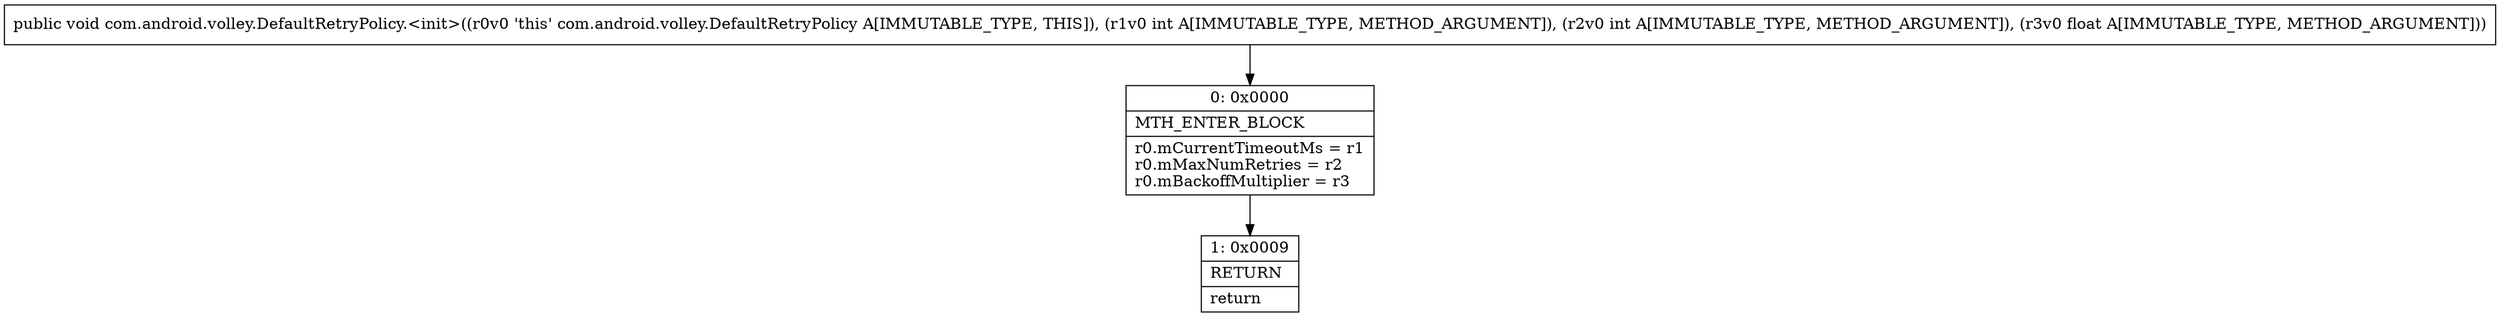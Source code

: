 digraph "CFG forcom.android.volley.DefaultRetryPolicy.\<init\>(IIF)V" {
Node_0 [shape=record,label="{0\:\ 0x0000|MTH_ENTER_BLOCK\l|r0.mCurrentTimeoutMs = r1\lr0.mMaxNumRetries = r2\lr0.mBackoffMultiplier = r3\l}"];
Node_1 [shape=record,label="{1\:\ 0x0009|RETURN\l|return\l}"];
MethodNode[shape=record,label="{public void com.android.volley.DefaultRetryPolicy.\<init\>((r0v0 'this' com.android.volley.DefaultRetryPolicy A[IMMUTABLE_TYPE, THIS]), (r1v0 int A[IMMUTABLE_TYPE, METHOD_ARGUMENT]), (r2v0 int A[IMMUTABLE_TYPE, METHOD_ARGUMENT]), (r3v0 float A[IMMUTABLE_TYPE, METHOD_ARGUMENT])) }"];
MethodNode -> Node_0;
Node_0 -> Node_1;
}

